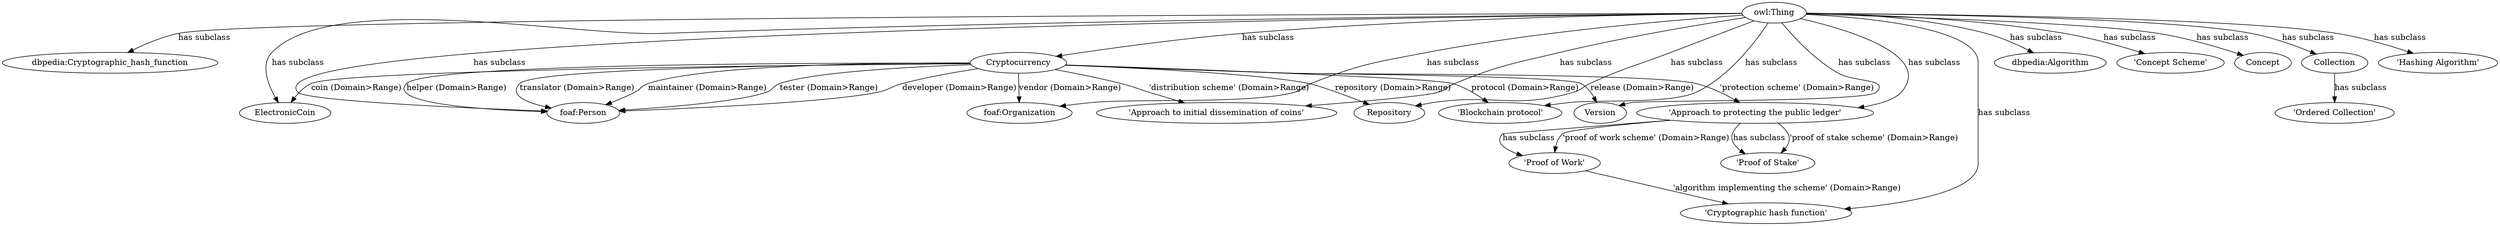 digraph g {
	"owl:Thing" -> "dbpedia:Cryptographic_hash_function" [label="has subclass"]
	"Cryptocurrency" -> "foaf:Person" [label="helper (Domain>Range)"]
	"owl:Thing" -> "ElectronicCoin" [label="has subclass"]
	"owl:Thing" -> "dbpedia:Algorithm" [label="has subclass"]
	"owl:Thing" -> "'Concept Scheme'" [label="has subclass"]
	"owl:Thing" -> "foaf:Person" [label="has subclass"]
	"owl:Thing" -> "Concept" [label="has subclass"]
	"Cryptocurrency" -> "ElectronicCoin" [label="coin (Domain>Range)"]
	"Cryptocurrency" -> "foaf:Person" [label="translator (Domain>Range)"]
	"owl:Thing" -> "Collection" [label="has subclass"]
	"owl:Thing" -> "Repository" [label="has subclass"]
	"Cryptocurrency" -> "foaf:Person" [label="maintainer (Domain>Range)"]
	"owl:Thing" -> "'Approach to protecting the public ledger'" [label="has subclass"]
	"Cryptocurrency" -> "foaf:Organization" [label="vendor (Domain>Range)"]
	"owl:Thing" -> "'Approach to initial dissemination of coins'" [label="has subclass"]
	"owl:Thing" -> "foaf:Organization" [label="has subclass"]
	"Cryptocurrency" -> "'Approach to initial dissemination of coins'" [label="'distribution scheme' (Domain>Range)"]
	"owl:Thing" -> "Cryptocurrency" [label="has subclass"]
	"Collection" -> "'Ordered Collection'" [label="has subclass"]
	"owl:Thing" -> "'Blockchain protocol'" [label="has subclass"]
	"Cryptocurrency" -> "Version" [label="release (Domain>Range)"]
	"Cryptocurrency" -> "'Blockchain protocol'" [label="protocol (Domain>Range)"]
	"Cryptocurrency" -> "foaf:Person" [label="tester (Domain>Range)"]
	"Cryptocurrency" -> "foaf:Person" [label="developer (Domain>Range)"]
	"'Proof of Work'" -> "'Cryptographic hash function'" [label="'algorithm implementing the scheme' (Domain>Range)"]
	"owl:Thing" -> "'Hashing Algorithm'" [label="has subclass"]
	"Cryptocurrency" -> "Repository" [label="repository (Domain>Range)"]
	"owl:Thing" -> "Version" [label="has subclass"]
	"'Approach to protecting the public ledger'" -> "'Proof of Stake'" [label="'proof of stake scheme' (Domain>Range)"]
	"owl:Thing" -> "'Cryptographic hash function'" [label="has subclass"]
	"'Approach to protecting the public ledger'" -> "'Proof of Work'" [label="'proof of work scheme' (Domain>Range)"]
	"'Approach to protecting the public ledger'" -> "'Proof of Work'" [label="has subclass"]
	"Cryptocurrency" -> "'Approach to protecting the public ledger'" [label="'protection scheme' (Domain>Range)"]
	"'Approach to protecting the public ledger'" -> "'Proof of Stake'" [label="has subclass"]
}
